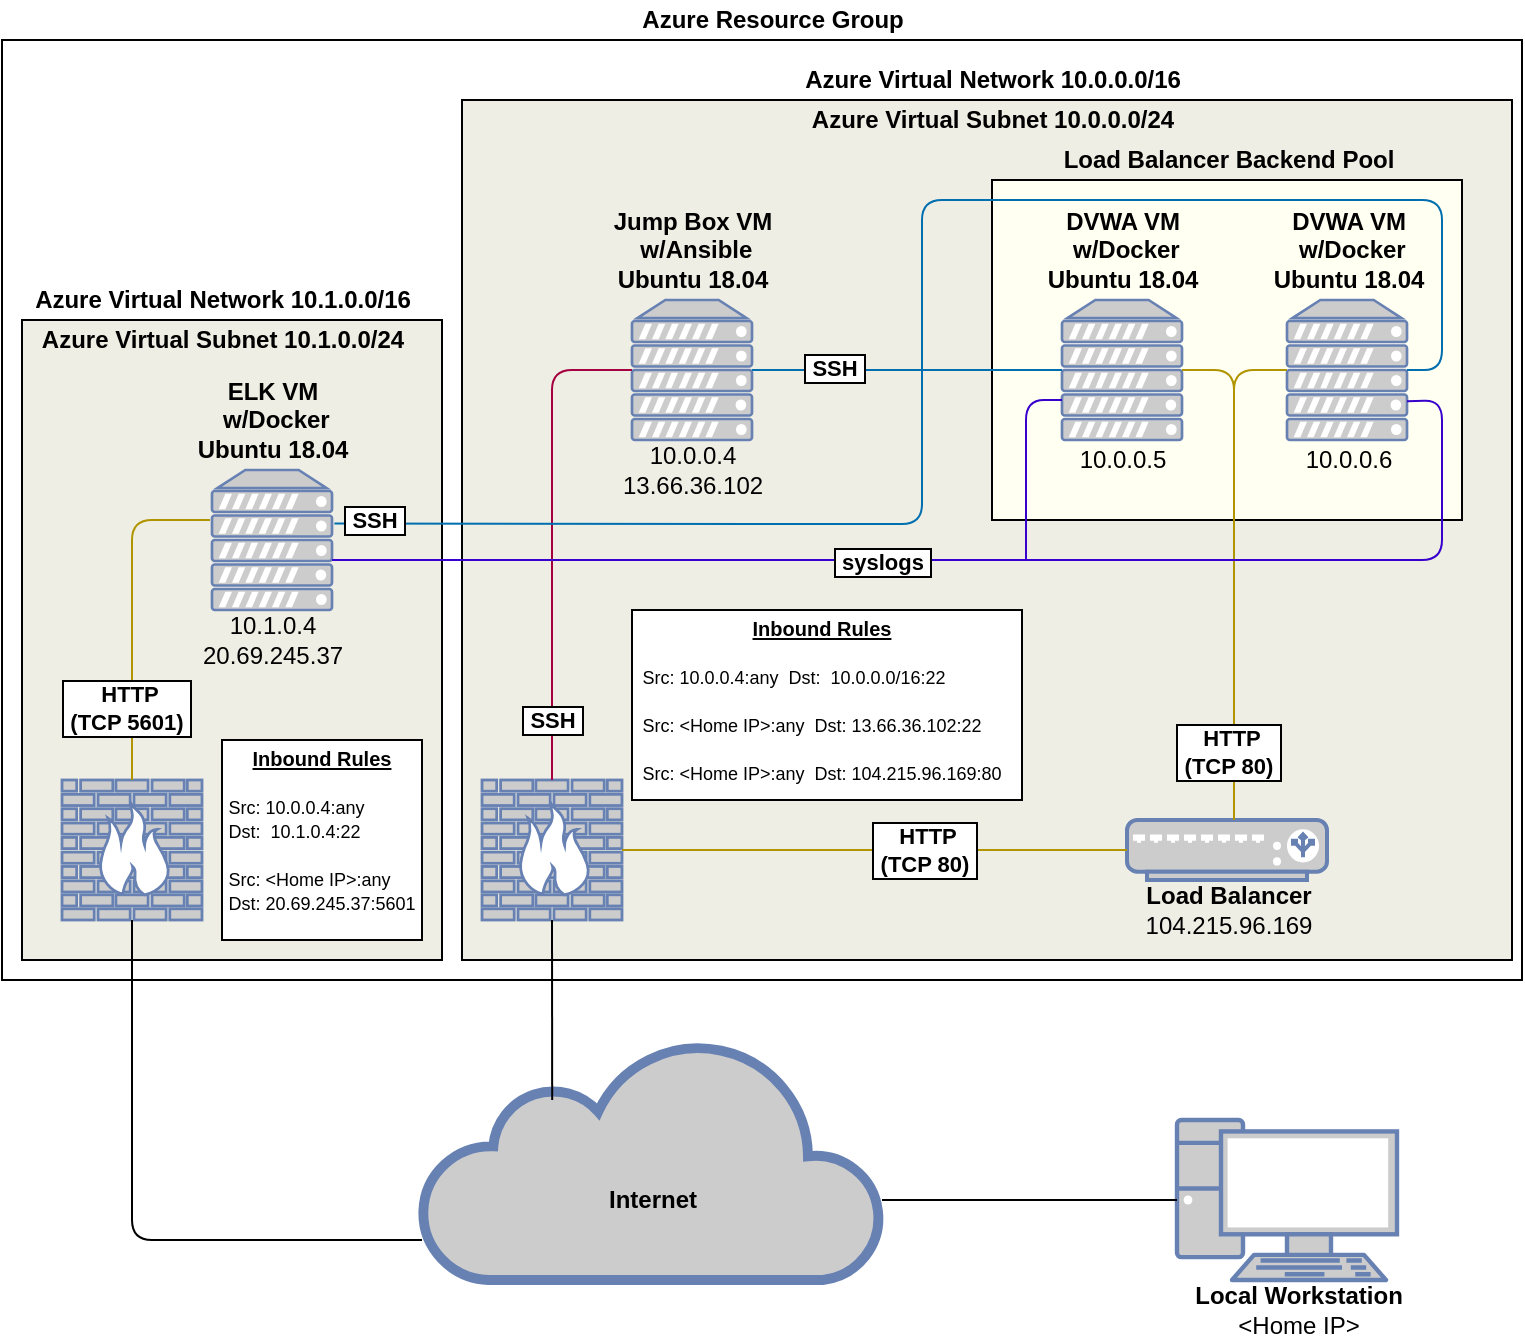 <mxfile version="14.6.1" type="device"><diagram id="aWEnvO-J72v7uNn-FtRG" name="Page-1"><mxGraphModel dx="1216" dy="588" grid="1" gridSize="10" guides="1" tooltips="1" connect="1" arrows="1" fold="1" page="1" pageScale="1" pageWidth="850" pageHeight="1100" math="0" shadow="0"><root><mxCell id="0"/><mxCell id="1" parent="0"/><mxCell id="wolV5qIXmBGyBjlGMUlH-62" value="" style="rounded=0;whiteSpace=wrap;html=1;fillColor=#FFFFFF;" parent="1" vertex="1"><mxGeometry x="40" y="90" width="760" height="470" as="geometry"/></mxCell><mxCell id="m5kOKay8wkUBUTZNEKS4-6" value="" style="rounded=0;whiteSpace=wrap;html=1;fillColor=#EEEEE4;" parent="1" vertex="1"><mxGeometry x="50" y="230" width="210" height="320" as="geometry"/></mxCell><mxCell id="wolV5qIXmBGyBjlGMUlH-63" value="" style="rounded=0;whiteSpace=wrap;html=1;fillColor=#EEEEE4;" parent="1" vertex="1"><mxGeometry x="270" y="120" width="525" height="430" as="geometry"/></mxCell><mxCell id="wolV5qIXmBGyBjlGMUlH-66" value="" style="rounded=0;whiteSpace=wrap;html=1;fillColor=#FFFFF2;" parent="1" vertex="1"><mxGeometry x="535" y="160" width="235" height="170" as="geometry"/></mxCell><mxCell id="wolV5qIXmBGyBjlGMUlH-3" value="" style="fontColor=#0066CC;verticalAlign=top;verticalLabelPosition=bottom;labelPosition=center;align=center;html=1;outlineConnect=0;fillColor=#CCCCCC;strokeColor=#6881B3;gradientColor=none;gradientDirection=north;strokeWidth=2;shape=mxgraph.networks.server;" parent="1" vertex="1"><mxGeometry x="570" y="220" width="60" height="70" as="geometry"/></mxCell><mxCell id="wolV5qIXmBGyBjlGMUlH-4" value="" style="fontColor=#0066CC;verticalAlign=top;verticalLabelPosition=bottom;labelPosition=center;align=center;html=1;outlineConnect=0;fillColor=#CCCCCC;strokeColor=#6881B3;gradientColor=none;gradientDirection=north;strokeWidth=2;shape=mxgraph.networks.server;" parent="1" vertex="1"><mxGeometry x="682.5" y="220" width="60" height="70" as="geometry"/></mxCell><mxCell id="wolV5qIXmBGyBjlGMUlH-5" value="" style="fontColor=#0066CC;verticalAlign=top;verticalLabelPosition=bottom;labelPosition=center;align=center;html=1;outlineConnect=0;fillColor=#CCCCCC;strokeColor=#6881B3;gradientColor=none;gradientDirection=north;strokeWidth=2;shape=mxgraph.networks.server;" parent="1" vertex="1"><mxGeometry x="355" y="220" width="60" height="70" as="geometry"/></mxCell><mxCell id="wolV5qIXmBGyBjlGMUlH-6" value="" style="fontColor=#0066CC;verticalAlign=top;verticalLabelPosition=bottom;labelPosition=center;align=center;html=1;outlineConnect=0;fillColor=#CCCCCC;strokeColor=#6881B3;gradientColor=none;gradientDirection=north;strokeWidth=2;shape=mxgraph.networks.firewall;" parent="1" vertex="1"><mxGeometry x="280" y="460" width="70" height="70" as="geometry"/></mxCell><mxCell id="wolV5qIXmBGyBjlGMUlH-9" value="" style="html=1;outlineConnect=0;fillColor=#CCCCCC;strokeColor=#6881B3;gradientColor=none;gradientDirection=north;strokeWidth=2;shape=mxgraph.networks.cloud;fontColor=#ffffff;" parent="1" vertex="1"><mxGeometry x="250" y="590" width="230" height="120" as="geometry"/></mxCell><mxCell id="wolV5qIXmBGyBjlGMUlH-10" value="" style="fontColor=#0066CC;verticalAlign=top;verticalLabelPosition=bottom;labelPosition=center;align=center;html=1;outlineConnect=0;fillColor=#CCCCCC;strokeColor=#6881B3;gradientColor=none;gradientDirection=north;strokeWidth=2;shape=mxgraph.networks.load_balancer;" parent="1" vertex="1"><mxGeometry x="602.5" y="480" width="100" height="30" as="geometry"/></mxCell><mxCell id="wolV5qIXmBGyBjlGMUlH-16" value="&lt;b&gt;Azure Resource Group&lt;/b&gt;" style="text;html=1;resizable=0;autosize=1;align=center;verticalAlign=middle;points=[];fillColor=none;strokeColor=none;rounded=0;" parent="1" vertex="1"><mxGeometry x="350" y="70" width="150" height="20" as="geometry"/></mxCell><mxCell id="wolV5qIXmBGyBjlGMUlH-37" value="" style="endArrow=none;html=1;exitX=1;exitY=0.5;exitDx=0;exitDy=0;exitPerimeter=0;entryX=0;entryY=0.5;entryDx=0;entryDy=0;entryPerimeter=0;fillColor=#1ba1e2;strokeColor=#006EAF;" parent="1" source="wolV5qIXmBGyBjlGMUlH-5" target="wolV5qIXmBGyBjlGMUlH-3" edge="1"><mxGeometry width="50" height="50" relative="1" as="geometry"><mxPoint x="330" y="380" as="sourcePoint"/><mxPoint x="380" y="330" as="targetPoint"/></mxGeometry></mxCell><mxCell id="wolV5qIXmBGyBjlGMUlH-54" value="&lt;b&gt;&amp;nbsp;SSH&amp;nbsp;&lt;/b&gt;" style="edgeLabel;html=1;align=center;verticalAlign=middle;resizable=0;points=[];fontStyle=0;labelBorderColor=#000000;" parent="wolV5qIXmBGyBjlGMUlH-37" vertex="1" connectable="0"><mxGeometry x="0.517" y="1" relative="1" as="geometry"><mxPoint x="-77" as="offset"/></mxGeometry></mxCell><mxCell id="wolV5qIXmBGyBjlGMUlH-38" value="" style="endArrow=none;html=1;entryX=1;entryY=0.5;entryDx=0;entryDy=0;entryPerimeter=0;fillColor=#1ba1e2;strokeColor=#006EAF;" parent="1" target="wolV5qIXmBGyBjlGMUlH-4" edge="1"><mxGeometry width="50" height="50" relative="1" as="geometry"><mxPoint x="500" y="255" as="sourcePoint"/><mxPoint x="710" y="160" as="targetPoint"/><Array as="points"><mxPoint x="500" y="255"/><mxPoint x="500" y="170"/><mxPoint x="760" y="170"/><mxPoint x="760" y="255"/></Array></mxGeometry></mxCell><mxCell id="wolV5qIXmBGyBjlGMUlH-43" value="" style="endArrow=none;html=1;exitX=0.5;exitY=0;exitDx=0;exitDy=0;exitPerimeter=0;entryX=0;entryY=0.5;entryDx=0;entryDy=0;entryPerimeter=0;fillColor=#d80073;strokeColor=#A50040;" parent="1" source="wolV5qIXmBGyBjlGMUlH-6" target="wolV5qIXmBGyBjlGMUlH-5" edge="1"><mxGeometry width="50" height="50" relative="1" as="geometry"><mxPoint x="200" y="450" as="sourcePoint"/><mxPoint x="250" y="400" as="targetPoint"/><Array as="points"><mxPoint x="315" y="255"/></Array></mxGeometry></mxCell><mxCell id="wolV5qIXmBGyBjlGMUlH-70" value="&lt;b&gt;&amp;nbsp;SSH&amp;nbsp;&lt;/b&gt;" style="edgeLabel;html=1;align=center;verticalAlign=middle;resizable=0;points=[];fontStyle=0;labelBorderColor=#000000;" parent="wolV5qIXmBGyBjlGMUlH-43" vertex="1" connectable="0"><mxGeometry x="0.08" relative="1" as="geometry"><mxPoint y="102" as="offset"/></mxGeometry></mxCell><mxCell id="wolV5qIXmBGyBjlGMUlH-44" value="" style="fontColor=#0066CC;verticalAlign=top;verticalLabelPosition=bottom;labelPosition=center;align=center;html=1;outlineConnect=0;fillColor=#CCCCCC;strokeColor=#6881B3;gradientColor=none;gradientDirection=north;strokeWidth=2;shape=mxgraph.networks.pc;" parent="1" vertex="1"><mxGeometry x="627.5" y="630" width="110" height="80" as="geometry"/></mxCell><mxCell id="wolV5qIXmBGyBjlGMUlH-45" value="&lt;b&gt;DVWA VM&lt;br&gt;&amp;nbsp;w/Docker&lt;br&gt;Ubuntu 18.04&lt;br&gt;&lt;/b&gt;" style="text;html=1;resizable=0;autosize=1;align=center;verticalAlign=middle;points=[];fillColor=none;strokeColor=none;rounded=0;" parent="1" vertex="1"><mxGeometry x="555" y="170" width="90" height="50" as="geometry"/></mxCell><mxCell id="wolV5qIXmBGyBjlGMUlH-46" value="&lt;b&gt;DVWA VM&lt;br&gt;&amp;nbsp;w/Docker&lt;br&gt;Ubuntu 18.04&lt;br&gt;&lt;/b&gt;" style="text;html=1;resizable=0;autosize=1;align=center;verticalAlign=middle;points=[];fillColor=none;strokeColor=none;rounded=0;" parent="1" vertex="1"><mxGeometry x="667.5" y="170" width="90" height="50" as="geometry"/></mxCell><mxCell id="wolV5qIXmBGyBjlGMUlH-47" value="&lt;b&gt;Jump Box VM&lt;br&gt;&amp;nbsp;w/Ansible&lt;br&gt;Ubuntu 18.04&lt;br&gt;&lt;/b&gt;" style="text;html=1;resizable=0;autosize=1;align=center;verticalAlign=middle;points=[];fillColor=none;strokeColor=none;rounded=0;" parent="1" vertex="1"><mxGeometry x="340" y="170" width="90" height="50" as="geometry"/></mxCell><mxCell id="wolV5qIXmBGyBjlGMUlH-49" value="" style="endArrow=none;html=1;exitX=0;exitY=0.5;exitDx=0;exitDy=0;exitPerimeter=0;entryX=1;entryY=0.667;entryDx=0;entryDy=0;entryPerimeter=0;" parent="1" source="wolV5qIXmBGyBjlGMUlH-44" target="wolV5qIXmBGyBjlGMUlH-9" edge="1"><mxGeometry width="50" height="50" relative="1" as="geometry"><mxPoint x="400" y="590" as="sourcePoint"/><mxPoint x="450" y="540" as="targetPoint"/></mxGeometry></mxCell><mxCell id="wolV5qIXmBGyBjlGMUlH-50" value="&lt;b&gt;Load Balancer&lt;/b&gt;&lt;br&gt;104.215.96.169" style="text;html=1;resizable=0;autosize=1;align=center;verticalAlign=middle;points=[];fillColor=none;strokeColor=none;rounded=0;" parent="1" vertex="1"><mxGeometry x="602.5" y="510" width="100" height="30" as="geometry"/></mxCell><mxCell id="wolV5qIXmBGyBjlGMUlH-51" value="&lt;b&gt;Local Workstation&lt;/b&gt;&lt;br&gt;&amp;lt;Home IP&amp;gt;" style="text;html=1;resizable=0;autosize=1;align=center;verticalAlign=middle;points=[];fillColor=none;strokeColor=none;rounded=0;" parent="1" vertex="1"><mxGeometry x="627.5" y="710" width="120" height="30" as="geometry"/></mxCell><mxCell id="wolV5qIXmBGyBjlGMUlH-53" value="&lt;b&gt;Internet&lt;/b&gt;" style="text;html=1;resizable=0;autosize=1;align=center;verticalAlign=middle;points=[];fillColor=none;strokeColor=none;rounded=0;" parent="1" vertex="1"><mxGeometry x="335" y="660" width="60" height="20" as="geometry"/></mxCell><mxCell id="wolV5qIXmBGyBjlGMUlH-56" value="" style="endArrow=none;html=1;entryX=0;entryY=0.5;entryDx=0;entryDy=0;entryPerimeter=0;fillColor=#e3c800;strokeColor=#B09500;" parent="1" source="wolV5qIXmBGyBjlGMUlH-6" target="wolV5qIXmBGyBjlGMUlH-10" edge="1"><mxGeometry width="50" height="50" relative="1" as="geometry"><mxPoint x="90" y="580" as="sourcePoint"/><mxPoint x="140" y="530" as="targetPoint"/><Array as="points"><mxPoint x="365" y="495"/></Array></mxGeometry></mxCell><mxCell id="wolV5qIXmBGyBjlGMUlH-65" value="&lt;b&gt;&amp;nbsp;HTTP&lt;br&gt;&amp;nbsp;(TCP 80)&amp;nbsp;&lt;/b&gt;" style="edgeLabel;html=1;align=center;verticalAlign=middle;resizable=0;points=[];fillColor=#EEEEE4;fontStyle=0;labelBorderColor=#000000;" parent="wolV5qIXmBGyBjlGMUlH-56" vertex="1" connectable="0"><mxGeometry x="0.278" y="-2" relative="1" as="geometry"><mxPoint x="-11" y="-2" as="offset"/></mxGeometry></mxCell><mxCell id="wolV5qIXmBGyBjlGMUlH-58" value="10.0.0.4&lt;br&gt;13.66.36.102" style="text;html=1;resizable=0;autosize=1;align=center;verticalAlign=middle;points=[];fillColor=none;strokeColor=none;rounded=0;" parent="1" vertex="1"><mxGeometry x="340" y="290" width="90" height="30" as="geometry"/></mxCell><mxCell id="wolV5qIXmBGyBjlGMUlH-59" value="10.0.0.5" style="text;html=1;resizable=0;autosize=1;align=center;verticalAlign=middle;points=[];fillColor=none;strokeColor=none;rounded=0;" parent="1" vertex="1"><mxGeometry x="570" y="290" width="60" height="20" as="geometry"/></mxCell><mxCell id="wolV5qIXmBGyBjlGMUlH-60" value="10.0.0.6" style="text;html=1;resizable=0;autosize=1;align=center;verticalAlign=middle;points=[];fillColor=none;strokeColor=none;rounded=0;" parent="1" vertex="1"><mxGeometry x="682.5" y="290" width="60" height="20" as="geometry"/></mxCell><mxCell id="wolV5qIXmBGyBjlGMUlH-64" value="&lt;b&gt;Azure Virtual Network 10.0.0.0/16&lt;/b&gt;" style="text;html=1;resizable=0;autosize=1;align=center;verticalAlign=middle;points=[];fillColor=none;strokeColor=none;rounded=0;" parent="1" vertex="1"><mxGeometry x="435" y="100" width="200" height="20" as="geometry"/></mxCell><mxCell id="wolV5qIXmBGyBjlGMUlH-67" value="&lt;b&gt;Load Balancer Backend Pool&lt;/b&gt;" style="text;html=1;resizable=0;autosize=1;align=center;verticalAlign=middle;points=[];fillColor=none;strokeColor=none;rounded=0;" parent="1" vertex="1"><mxGeometry x="562.5" y="140" width="180" height="20" as="geometry"/></mxCell><mxCell id="m5kOKay8wkUBUTZNEKS4-1" value="" style="fontColor=#0066CC;verticalAlign=top;verticalLabelPosition=bottom;labelPosition=center;align=center;html=1;outlineConnect=0;fillColor=#CCCCCC;strokeColor=#6881B3;gradientColor=none;gradientDirection=north;strokeWidth=2;shape=mxgraph.networks.server;" parent="1" vertex="1"><mxGeometry x="145" y="305" width="60" height="70" as="geometry"/></mxCell><mxCell id="m5kOKay8wkUBUTZNEKS4-2" value="&lt;b&gt;ELK VM&lt;br&gt;&amp;nbsp;w/Docker&lt;br&gt;Ubuntu 18.04&lt;br&gt;&lt;/b&gt;" style="text;html=1;resizable=0;autosize=1;align=center;verticalAlign=middle;points=[];fillColor=none;strokeColor=none;rounded=0;" parent="1" vertex="1"><mxGeometry x="130" y="255" width="90" height="50" as="geometry"/></mxCell><mxCell id="m5kOKay8wkUBUTZNEKS4-3" value="" style="endArrow=none;html=1;entryX=0.5;entryY=1;entryDx=0;entryDy=0;entryPerimeter=0;exitX=0.283;exitY=0.25;exitDx=0;exitDy=0;exitPerimeter=0;" parent="1" source="wolV5qIXmBGyBjlGMUlH-9" target="wolV5qIXmBGyBjlGMUlH-6" edge="1"><mxGeometry width="50" height="50" relative="1" as="geometry"><mxPoint x="315" y="610" as="sourcePoint"/><mxPoint x="450" y="480" as="targetPoint"/></mxGeometry></mxCell><mxCell id="m5kOKay8wkUBUTZNEKS4-4" value="" style="endArrow=none;html=1;entryX=1;entryY=0.5;entryDx=0;entryDy=0;entryPerimeter=0;fillColor=#e3c800;strokeColor=#B09500;" parent="1" target="wolV5qIXmBGyBjlGMUlH-3" edge="1"><mxGeometry width="50" height="50" relative="1" as="geometry"><mxPoint x="656" y="480" as="sourcePoint"/><mxPoint x="636" y="255" as="targetPoint"/><Array as="points"><mxPoint x="656" y="255"/></Array></mxGeometry></mxCell><mxCell id="m5kOKay8wkUBUTZNEKS4-7" value="&lt;b&gt;Azure Virtual Network 10.1.0.0/16&lt;/b&gt;" style="text;html=1;resizable=0;autosize=1;align=center;verticalAlign=middle;points=[];fillColor=none;strokeColor=none;rounded=0;" parent="1" vertex="1"><mxGeometry x="50" y="210" width="200" height="20" as="geometry"/></mxCell><mxCell id="m5kOKay8wkUBUTZNEKS4-8" value="" style="fontColor=#0066CC;verticalAlign=top;verticalLabelPosition=bottom;labelPosition=center;align=center;html=1;outlineConnect=0;fillColor=#CCCCCC;strokeColor=#6881B3;gradientColor=none;gradientDirection=north;strokeWidth=2;shape=mxgraph.networks.firewall;" parent="1" vertex="1"><mxGeometry x="70" y="460" width="70" height="70" as="geometry"/></mxCell><mxCell id="m5kOKay8wkUBUTZNEKS4-9" value="" style="endArrow=none;html=1;entryX=0.5;entryY=1;entryDx=0;entryDy=0;entryPerimeter=0;" parent="1" target="m5kOKay8wkUBUTZNEKS4-8" edge="1"><mxGeometry width="50" height="50" relative="1" as="geometry"><mxPoint x="250" y="690" as="sourcePoint"/><mxPoint x="450" y="510" as="targetPoint"/><Array as="points"><mxPoint x="105" y="690"/></Array></mxGeometry></mxCell><mxCell id="m5kOKay8wkUBUTZNEKS4-10" value="" style="endArrow=none;html=1;entryX=0;entryY=0.5;entryDx=0;entryDy=0;entryPerimeter=0;fillColor=#e3c800;strokeColor=#B09500;" parent="1" target="wolV5qIXmBGyBjlGMUlH-4" edge="1"><mxGeometry width="50" height="50" relative="1" as="geometry"><mxPoint x="656" y="480" as="sourcePoint"/><mxPoint x="678.5" y="255" as="targetPoint"/><Array as="points"><mxPoint x="656" y="255"/></Array></mxGeometry></mxCell><mxCell id="m5kOKay8wkUBUTZNEKS4-11" value="10.1.0.4&lt;br&gt;20.69.245.37" style="text;html=1;resizable=0;autosize=1;align=center;verticalAlign=middle;points=[];fillColor=none;strokeColor=none;rounded=0;" parent="1" vertex="1"><mxGeometry x="130" y="375" width="90" height="30" as="geometry"/></mxCell><mxCell id="m5kOKay8wkUBUTZNEKS4-12" value="&lt;span style=&quot;color: rgba(0 , 0 , 0 , 0) ; font-family: monospace ; font-size: 0px ; background-color: rgb(248 , 249 , 250)&quot;&gt;%3CmxGraphModel%3E%3Croot%3E%3CmxCell%20id%3D%220%22%2F%3E%3CmxCell%20id%3D%221%22%20parent%3D%220%22%2F%3E%3CmxCell%20id%3D%222%22%20value%3D%22%26lt%3Bb%26gt%3B%26amp%3Bnbsp%3BHTTP%26lt%3Bbr%26gt%3B%26amp%3Bnbsp%3B(port%2080)%26lt%3B%2Fb%26gt%3B%22%20style%3D%22edgeLabel%3Bhtml%3D1%3Balign%3Dcenter%3BverticalAlign%3Dmiddle%3Bresizable%3D0%3Bpoints%3D%5B%5D%3B%22%20vertex%3D%221%22%20connectable%3D%220%22%20parent%3D%221%22%3E%3CmxGeometry%20x%3D%22500%22%20y%3D%22495%22%20as%3D%22geometry%22%2F%3E%3C%2FmxCell%3E%3C%2Froot%3E%3C%2FmxGraphModel%3E&lt;/span&gt;&lt;span style=&quot;color: rgba(0 , 0 , 0 , 0) ; font-family: monospace ; font-size: 0px ; background-color: rgb(248 , 249 , 250)&quot;&gt;%3CmxGraphModel%3E%3Croot%3E%3CmxCell%20id%3D%220%22%2F%3E%3CmxCell%20id%3D%221%22%20parent%3D%220%22%2F%3E%3CmxCell%20id%3D%222%22%20value%3D%22%26lt%3Bb%26gt%3B%26amp%3Bnbsp%3BHTTP%26lt%3Bbr%26gt%3B%26amp%3Bnbsp%3B(port%2080)%26lt%3B%2Fb%26gt%3B%22%20style%3D%22edgeLabel%3Bhtml%3D1%3Balign%3Dcenter%3BverticalAlign%3Dmiddle%3Bresizable%3D0%3Bpoints%3D%5B%5D%3B%22%20vertex%3D%221%22%20connectable%3D%220%22%20parent%3D%221%22%3E%3CmxGeometry%20x%3D%22500%22%20y%3D%22495%22%20as%3D%22geometry%22%2F%3E%3C%2FmxCell%3E%3C%2Froot%3E%3C%2FmxGraphModel%3E&lt;/span&gt;" style="edgeLabel;html=1;align=center;verticalAlign=middle;resizable=0;points=[];" parent="1" vertex="1" connectable="0"><mxGeometry x="670" y="590" as="geometry"><mxPoint x="-15" y="-152" as="offset"/></mxGeometry></mxCell><mxCell id="m5kOKay8wkUBUTZNEKS4-13" value="" style="endArrow=none;html=1;entryX=1.02;entryY=0.383;entryDx=0;entryDy=0;entryPerimeter=0;fillColor=#1ba1e2;strokeColor=#006EAF;" parent="1" target="m5kOKay8wkUBUTZNEKS4-1" edge="1"><mxGeometry width="50" height="50" relative="1" as="geometry"><mxPoint x="500" y="250" as="sourcePoint"/><mxPoint x="450" y="380" as="targetPoint"/><Array as="points"><mxPoint x="500" y="332"/></Array></mxGeometry></mxCell><mxCell id="m5kOKay8wkUBUTZNEKS4-15" value="&lt;span&gt;&amp;nbsp;SSH&amp;nbsp;&lt;/span&gt;" style="edgeLabel;html=1;align=center;verticalAlign=middle;resizable=0;points=[];fontStyle=1;labelBorderColor=#000000;" parent="1" vertex="1" connectable="0"><mxGeometry x="453" y="264" as="geometry"><mxPoint x="-227" y="66" as="offset"/></mxGeometry></mxCell><mxCell id="m5kOKay8wkUBUTZNEKS4-17" value="&lt;b&gt;Azure Virtual Subnet 10.0.0.0/24&lt;/b&gt;" style="text;html=1;resizable=0;autosize=1;align=center;verticalAlign=middle;points=[];fillColor=none;strokeColor=none;rounded=0;" parent="1" vertex="1"><mxGeometry x="435" y="120" width="200" height="20" as="geometry"/></mxCell><mxCell id="m5kOKay8wkUBUTZNEKS4-23" value="" style="endArrow=none;html=1;exitX=0.5;exitY=0;exitDx=0;exitDy=0;exitPerimeter=0;fillColor=#e3c800;strokeColor=#B09500;" parent="1" source="m5kOKay8wkUBUTZNEKS4-8" edge="1"><mxGeometry width="50" height="50" relative="1" as="geometry"><mxPoint x="88.01" y="460.4" as="sourcePoint"/><mxPoint x="144" y="330" as="targetPoint"/><Array as="points"><mxPoint x="105" y="430"/><mxPoint x="105" y="330"/></Array></mxGeometry></mxCell><mxCell id="m5kOKay8wkUBUTZNEKS4-25" value="&lt;b&gt;&amp;nbsp;HTTP&lt;br&gt;&amp;nbsp;(TCP 5601)&amp;nbsp;&lt;/b&gt;" style="edgeLabel;html=1;align=center;verticalAlign=middle;resizable=0;points=[];fontStyle=0;labelBorderColor=#000000;" parent="1" vertex="1" connectable="0"><mxGeometry x="105" y="440" as="geometry"><mxPoint x="-3" y="-16" as="offset"/></mxGeometry></mxCell><mxCell id="m5kOKay8wkUBUTZNEKS4-26" value="&lt;b&gt;&amp;nbsp;HTTP&lt;br&gt;&amp;nbsp;(TCP 80)&amp;nbsp;&lt;/b&gt;" style="edgeLabel;html=1;align=center;verticalAlign=middle;resizable=0;points=[];fontStyle=0;labelBorderColor=#000000;" parent="1" vertex="1" connectable="0"><mxGeometry x="503" y="495" as="geometry"><mxPoint x="150" y="-49" as="offset"/></mxGeometry></mxCell><mxCell id="m5kOKay8wkUBUTZNEKS4-27" value="" style="endArrow=none;html=1;exitX=1;exitY=0.643;exitDx=0;exitDy=0;exitPerimeter=0;fillColor=#6a00ff;strokeColor=#3700CC;" parent="1" source="m5kOKay8wkUBUTZNEKS4-1" edge="1"><mxGeometry width="50" height="50" relative="1" as="geometry"><mxPoint x="697.5" y="491.5" as="sourcePoint"/><mxPoint x="742.5" y="270.684" as="targetPoint"/><Array as="points"><mxPoint x="760" y="350"/><mxPoint x="760" y="270"/></Array></mxGeometry></mxCell><mxCell id="m5kOKay8wkUBUTZNEKS4-29" value="&amp;nbsp;syslogs&amp;nbsp;" style="edgeLabel;html=1;align=center;verticalAlign=middle;resizable=0;points=[];fontStyle=1;labelBorderColor=#000000;" parent="m5kOKay8wkUBUTZNEKS4-27" vertex="1" connectable="0"><mxGeometry x="-0.206" y="-1" relative="1" as="geometry"><mxPoint x="16" as="offset"/></mxGeometry></mxCell><mxCell id="m5kOKay8wkUBUTZNEKS4-28" value="" style="endArrow=none;html=1;exitX=0;exitY=0.714;exitDx=0;exitDy=0;exitPerimeter=0;fillColor=#6a00ff;strokeColor=#3700CC;" parent="1" source="wolV5qIXmBGyBjlGMUlH-3" edge="1"><mxGeometry width="50" height="50" relative="1" as="geometry"><mxPoint x="562" y="269.98" as="sourcePoint"/><mxPoint x="552" y="350" as="targetPoint"/><Array as="points"><mxPoint x="552" y="270"/></Array></mxGeometry></mxCell><mxCell id="m5kOKay8wkUBUTZNEKS4-32" value="&lt;b&gt;Azure Virtual Subnet 10.1.0.0/24&lt;/b&gt;" style="text;html=1;resizable=0;autosize=1;align=center;verticalAlign=middle;points=[];fillColor=none;strokeColor=none;rounded=0;" parent="1" vertex="1"><mxGeometry x="50" y="230" width="200" height="20" as="geometry"/></mxCell><mxCell id="P1g1GhzZ3byEE_Qc-I3z-1" value="" style="rounded=0;whiteSpace=wrap;html=1;" vertex="1" parent="1"><mxGeometry x="150" y="440" width="100" height="100" as="geometry"/></mxCell><mxCell id="P1g1GhzZ3byEE_Qc-I3z-2" value="&lt;b style=&quot;font-size: 10px&quot;&gt;&lt;u&gt;Inbound Rules&lt;/u&gt;&lt;/b&gt;&lt;br&gt;&lt;br&gt;&lt;div style=&quot;text-align: left&quot;&gt;&lt;font style=&quot;font-size: 9px&quot;&gt;Src: 10.0.0.4:any&lt;/font&gt;&lt;/div&gt;&lt;div style=&quot;text-align: left&quot;&gt;&lt;font style=&quot;font-size: 9px&quot;&gt;Dst:&amp;nbsp; 10.1.0.4:22&lt;/font&gt;&lt;/div&gt;&lt;div style=&quot;text-align: left&quot;&gt;&lt;font style=&quot;font-size: 9px&quot;&gt;&lt;br&gt;&lt;/font&gt;&lt;/div&gt;&lt;div style=&quot;text-align: left&quot;&gt;&lt;font style=&quot;font-size: 9px&quot;&gt;Src: &amp;lt;Home IP&amp;gt;:any&lt;/font&gt;&lt;/div&gt;&lt;div style=&quot;text-align: left&quot;&gt;&lt;font style=&quot;font-size: 9px&quot;&gt;Dst: 20.69.245.37:5601&lt;/font&gt;&lt;/div&gt;" style="text;html=1;strokeColor=none;fillColor=none;align=center;verticalAlign=middle;whiteSpace=wrap;rounded=0;fontSize=10;fontStyle=0" vertex="1" parent="1"><mxGeometry x="150" y="440" width="100" height="90" as="geometry"/></mxCell><mxCell id="P1g1GhzZ3byEE_Qc-I3z-4" value="" style="rounded=0;whiteSpace=wrap;html=1;fontSize=10;" vertex="1" parent="1"><mxGeometry x="355" y="375" width="195" height="95" as="geometry"/></mxCell><mxCell id="P1g1GhzZ3byEE_Qc-I3z-5" value="&lt;b style=&quot;font-size: 10px&quot;&gt;&lt;u&gt;Inbound Rules&lt;/u&gt;&lt;/b&gt;&lt;br&gt;&lt;br&gt;&lt;div style=&quot;text-align: left&quot;&gt;&lt;font style=&quot;font-size: 9px&quot;&gt;Src: 10.0.0.4:any&amp;nbsp;&amp;nbsp;&lt;/font&gt;&lt;span style=&quot;font-size: 9px&quot;&gt;Dst:&amp;nbsp; 10.0.0.0/16:22&lt;/span&gt;&lt;/div&gt;&lt;div style=&quot;text-align: left&quot;&gt;&lt;font style=&quot;font-size: 9px&quot;&gt;&lt;br&gt;&lt;/font&gt;&lt;/div&gt;&lt;div style=&quot;text-align: left&quot;&gt;&lt;font style=&quot;font-size: 9px&quot;&gt;Src: &amp;lt;Home IP&amp;gt;:any&amp;nbsp;&amp;nbsp;&lt;/font&gt;&lt;span style=&quot;font-size: 9px&quot;&gt;Dst: 13.66.36.102:22&lt;/span&gt;&lt;/div&gt;&lt;div style=&quot;text-align: left&quot;&gt;&lt;span style=&quot;font-size: 9px&quot;&gt;&lt;br&gt;&lt;/span&gt;&lt;/div&gt;&lt;div style=&quot;text-align: left&quot;&gt;&lt;span style=&quot;font-size: 9px&quot;&gt;Src: &amp;lt;Home IP&amp;gt;:any&amp;nbsp; Dst: 104.215.96.169:80&lt;/span&gt;&lt;/div&gt;" style="text;html=1;strokeColor=none;fillColor=none;align=center;verticalAlign=middle;whiteSpace=wrap;rounded=0;fontSize=10;fontStyle=0" vertex="1" parent="1"><mxGeometry x="355" y="375" width="190" height="90" as="geometry"/></mxCell></root></mxGraphModel></diagram></mxfile>